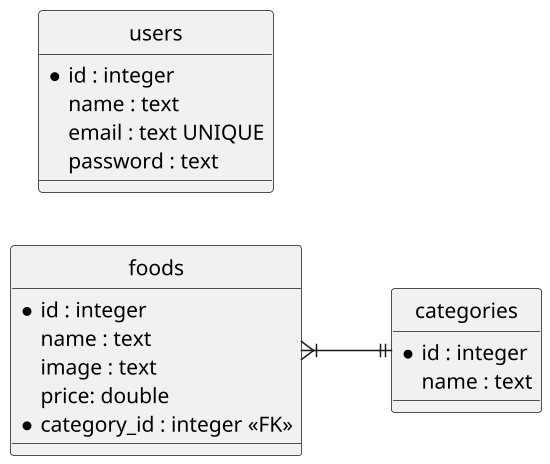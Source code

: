 @startuml
hide circle
scale 1.5
skinparam linetype ortho
skinparam monochrome true
left to right direction

entity "foods" as food {
  *id : integer
  name : text
  image : text
  price: double
  *category_id : integer <<FK>>
}

entity "categories" as category {
  *id : integer
  name : text
}

entity "users" as user {
  *id : integer
  name : text
  email : text UNIQUE
  password : text
}

food }|--|| category
@enduml
